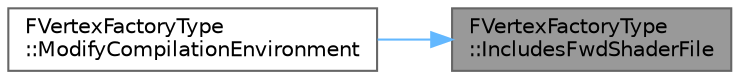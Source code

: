 digraph "FVertexFactoryType::IncludesFwdShaderFile"
{
 // INTERACTIVE_SVG=YES
 // LATEX_PDF_SIZE
  bgcolor="transparent";
  edge [fontname=Helvetica,fontsize=10,labelfontname=Helvetica,labelfontsize=10];
  node [fontname=Helvetica,fontsize=10,shape=box,height=0.2,width=0.4];
  rankdir="RL";
  Node1 [id="Node000001",label="FVertexFactoryType\l::IncludesFwdShaderFile",height=0.2,width=0.4,color="gray40", fillcolor="grey60", style="filled", fontcolor="black",tooltip=" "];
  Node1 -> Node2 [id="edge1_Node000001_Node000002",dir="back",color="steelblue1",style="solid",tooltip=" "];
  Node2 [id="Node000002",label="FVertexFactoryType\l::ModifyCompilationEnvironment",height=0.2,width=0.4,color="grey40", fillcolor="white", style="filled",URL="$d5/de1/classFVertexFactoryType.html#a366bc36401f676bef7717ac8cd0d343b",tooltip="Calls the function ptr for the shader type on the given environment."];
}
